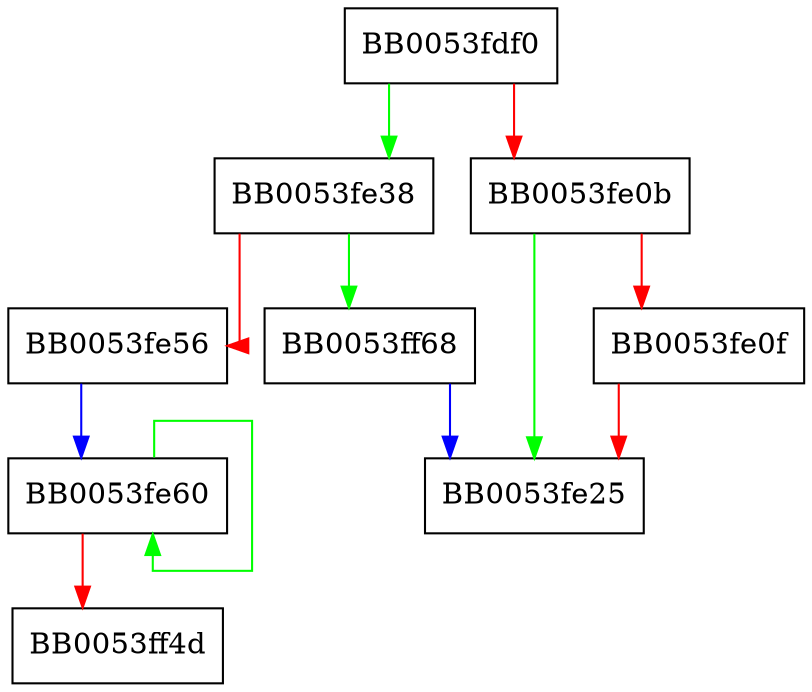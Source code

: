 digraph BN_num_bits {
  node [shape="box"];
  graph [splines=ortho];
  BB0053fdf0 -> BB0053fe38 [color="green"];
  BB0053fdf0 -> BB0053fe0b [color="red"];
  BB0053fe0b -> BB0053fe25 [color="green"];
  BB0053fe0b -> BB0053fe0f [color="red"];
  BB0053fe0f -> BB0053fe25 [color="red"];
  BB0053fe38 -> BB0053ff68 [color="green"];
  BB0053fe38 -> BB0053fe56 [color="red"];
  BB0053fe56 -> BB0053fe60 [color="blue"];
  BB0053fe60 -> BB0053fe60 [color="green"];
  BB0053fe60 -> BB0053ff4d [color="red"];
  BB0053ff68 -> BB0053fe25 [color="blue"];
}